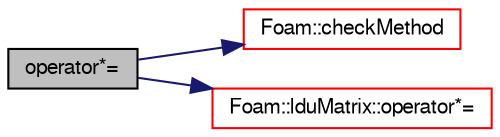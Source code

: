 digraph "operator*="
{
  bgcolor="transparent";
  edge [fontname="FreeSans",fontsize="10",labelfontname="FreeSans",labelfontsize="10"];
  node [fontname="FreeSans",fontsize="10",shape=record];
  rankdir="LR";
  Node6891 [label="operator*=",height=0.2,width=0.4,color="black", fillcolor="grey75", style="filled", fontcolor="black"];
  Node6891 -> Node6892 [color="midnightblue",fontsize="10",style="solid",fontname="FreeSans"];
  Node6892 [label="Foam::checkMethod",height=0.2,width=0.4,color="red",URL="$a21124.html#a656fbda275eb1aaf53a9b1df97a5743c"];
  Node6891 -> Node6938 [color="midnightblue",fontsize="10",style="solid",fontname="FreeSans"];
  Node6938 [label="Foam::lduMatrix::operator*=",height=0.2,width=0.4,color="red",URL="$a26882.html#a8b7e3e95bdfe12c335fe5d27d6d4fa9f"];
}
